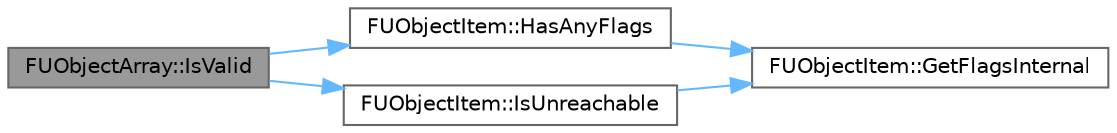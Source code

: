 digraph "FUObjectArray::IsValid"
{
 // INTERACTIVE_SVG=YES
 // LATEX_PDF_SIZE
  bgcolor="transparent";
  edge [fontname=Helvetica,fontsize=10,labelfontname=Helvetica,labelfontsize=10];
  node [fontname=Helvetica,fontsize=10,shape=box,height=0.2,width=0.4];
  rankdir="LR";
  Node1 [id="Node000001",label="FUObjectArray::IsValid",height=0.2,width=0.4,color="gray40", fillcolor="grey60", style="filled", fontcolor="black",tooltip=" "];
  Node1 -> Node2 [id="edge1_Node000001_Node000002",color="steelblue1",style="solid",tooltip=" "];
  Node2 [id="Node000002",label="FUObjectItem::HasAnyFlags",height=0.2,width=0.4,color="grey40", fillcolor="white", style="filled",URL="$dc/d55/structFUObjectItem.html#a50c86da42602d527ef10dba1071a5cde",tooltip=" "];
  Node2 -> Node3 [id="edge2_Node000002_Node000003",color="steelblue1",style="solid",tooltip=" "];
  Node3 [id="Node000003",label="FUObjectItem::GetFlagsInternal",height=0.2,width=0.4,color="grey40", fillcolor="white", style="filled",URL="$dc/d55/structFUObjectItem.html#a5644d392a2101434d2eb8799abfca7c8",tooltip=" "];
  Node1 -> Node4 [id="edge3_Node000001_Node000004",color="steelblue1",style="solid",tooltip=" "];
  Node4 [id="Node000004",label="FUObjectItem::IsUnreachable",height=0.2,width=0.4,color="grey40", fillcolor="white", style="filled",URL="$dc/d55/structFUObjectItem.html#a830cdfd316241b79e71e8128c0939c62",tooltip=" "];
  Node4 -> Node3 [id="edge4_Node000004_Node000003",color="steelblue1",style="solid",tooltip=" "];
}
